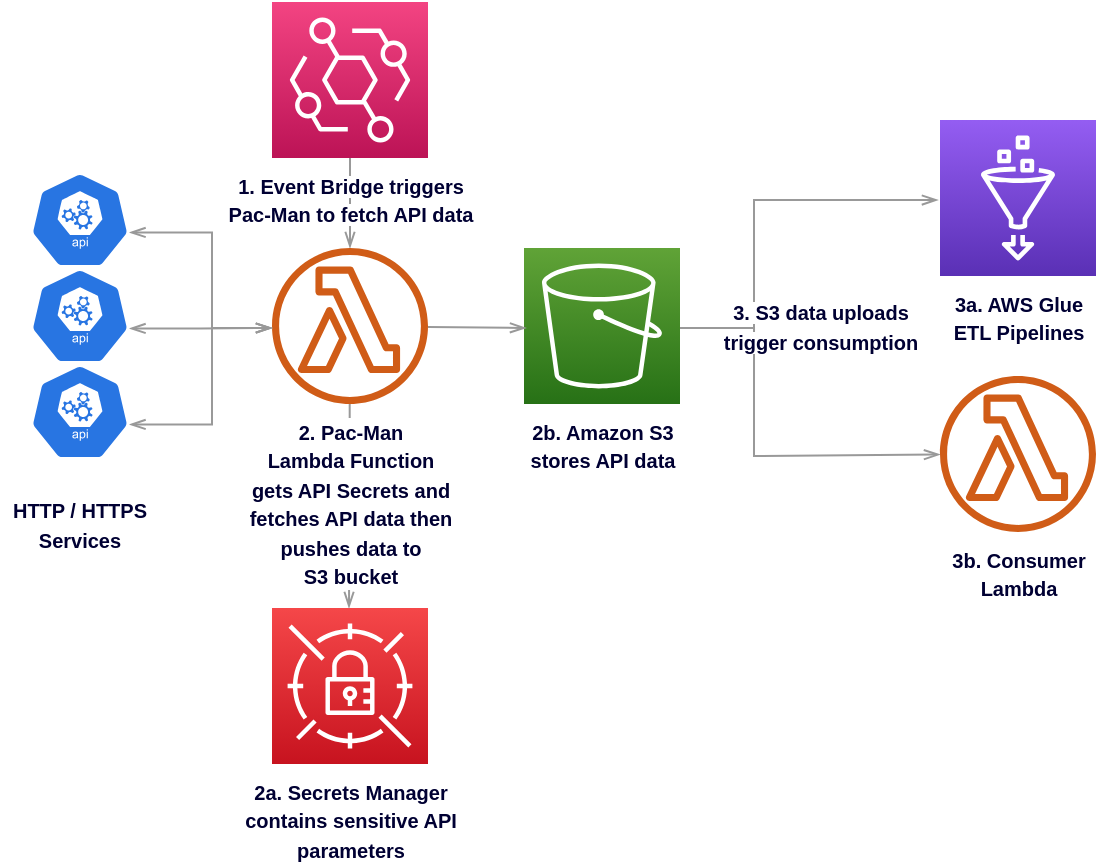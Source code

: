 <mxfile version="14.1.8" type="device"><diagram id="Ht1M8jgEwFfnCIfOTk4-" name="components"><mxGraphModel dx="1422" dy="843" grid="1" gridSize="10" guides="1" tooltips="1" connect="1" arrows="1" fold="1" page="1" pageScale="1" pageWidth="1169" pageHeight="827" math="0" shadow="0"><root><mxCell id="0"/><mxCell id="1" parent="0"/><mxCell id="Qfcnn6vEjLuuotBYiISL-20" value="" style="endArrow=openThin;html=1;strokeColor=#999999;endFill=0;rounded=0;" edge="1" parent="1" target="Qfcnn6vEjLuuotBYiISL-10"><mxGeometry width="50" height="50" relative="1" as="geometry"><mxPoint x="502.01" y="403" as="sourcePoint"/><mxPoint x="572" y="473" as="targetPoint"/><Array as="points"><mxPoint x="542.01" y="403"/><mxPoint x="542" y="467"/></Array></mxGeometry></mxCell><mxCell id="Qfcnn6vEjLuuotBYiISL-19" value="" style="endArrow=openThin;html=1;strokeColor=#999999;endFill=0;entryX=-0.013;entryY=0.513;entryDx=0;entryDy=0;entryPerimeter=0;rounded=0;" edge="1" parent="1" target="UEzPUAAOIrF-is8g5C7q-117"><mxGeometry width="50" height="50" relative="1" as="geometry"><mxPoint x="502" y="403" as="sourcePoint"/><mxPoint x="438.014" y="413.014" as="targetPoint"/><Array as="points"><mxPoint x="542" y="403"/><mxPoint x="542" y="339"/></Array></mxGeometry></mxCell><mxCell id="Qfcnn6vEjLuuotBYiISL-16" value="" style="endArrow=openThin;html=1;strokeColor=#999999;endFill=0;" edge="1" parent="1" source="Qfcnn6vEjLuuotBYiISL-8" target="UEzPUAAOIrF-is8g5C7q-115"><mxGeometry width="50" height="50" relative="1" as="geometry"><mxPoint x="431" y="333" as="sourcePoint"/><mxPoint x="481" y="283" as="targetPoint"/></mxGeometry></mxCell><mxCell id="Qfcnn6vEjLuuotBYiISL-17" value="" style="endArrow=openThin;html=1;strokeColor=#999999;endFill=0;" edge="1" parent="1" source="UEzPUAAOIrF-is8g5C7q-115"><mxGeometry width="50" height="50" relative="1" as="geometry"><mxPoint x="339.5" y="498" as="sourcePoint"/><mxPoint x="339.5" y="543" as="targetPoint"/></mxGeometry></mxCell><mxCell id="UEzPUAAOIrF-is8g5C7q-115" value="&lt;font style=&quot;font-size: 10px ; background-color: rgb(255 , 255 , 255)&quot; color=&quot;#000033&quot;&gt;&lt;b&gt;2. Pac-Man&lt;br&gt;Lambda Function&lt;br&gt;gets API Secrets and&lt;br&gt;fetches API data then&lt;br&gt;pushes data to&lt;br&gt;S3 bucket&lt;/b&gt;&lt;/font&gt;" style="outlineConnect=0;fontColor=#232F3E;gradientColor=none;fillColor=#D05C17;strokeColor=none;dashed=0;verticalLabelPosition=bottom;verticalAlign=top;align=center;html=1;fontSize=12;fontStyle=0;aspect=fixed;pointerEvents=1;shape=mxgraph.aws4.lambda_function;labelBackgroundColor=#ffffff;" parent="1" vertex="1"><mxGeometry x="301" y="363" width="78" height="78" as="geometry"/></mxCell><mxCell id="UEzPUAAOIrF-is8g5C7q-116" value="&lt;font style=&quot;font-size: 10px&quot; color=&quot;#000033&quot;&gt;&lt;b&gt;2b. Amazon S3&lt;br&gt;stores API data&lt;/b&gt;&lt;br&gt;&lt;/font&gt;" style="outlineConnect=0;fontColor=#232F3E;gradientColor=#60A337;gradientDirection=north;fillColor=#277116;strokeColor=#ffffff;dashed=0;verticalLabelPosition=bottom;verticalAlign=top;align=center;html=1;fontSize=12;fontStyle=0;aspect=fixed;shape=mxgraph.aws4.resourceIcon;resIcon=mxgraph.aws4.s3;labelBackgroundColor=#ffffff;" parent="1" vertex="1"><mxGeometry x="427.0" y="363" width="78" height="78" as="geometry"/></mxCell><mxCell id="UEzPUAAOIrF-is8g5C7q-117" value="&lt;font style=&quot;font-size: 10px&quot; color=&quot;#000033&quot;&gt;&lt;b&gt;3a. AWS Glue&lt;br&gt;ETL Pipelines&lt;/b&gt;&lt;/font&gt;" style="outlineConnect=0;fontColor=#232F3E;gradientColor=#945DF2;gradientDirection=north;fillColor=#5A30B5;strokeColor=#ffffff;dashed=0;verticalLabelPosition=bottom;verticalAlign=top;align=center;html=1;fontSize=12;fontStyle=0;aspect=fixed;shape=mxgraph.aws4.resourceIcon;resIcon=mxgraph.aws4.glue;labelBackgroundColor=#ffffff;" parent="1" vertex="1"><mxGeometry x="635.0" y="299" width="78" height="78" as="geometry"/></mxCell><mxCell id="Qfcnn6vEjLuuotBYiISL-12" style="edgeStyle=orthogonalEdgeStyle;rounded=0;orthogonalLoop=1;jettySize=auto;html=1;exitX=0.995;exitY=0.63;exitDx=0;exitDy=0;exitPerimeter=0;startArrow=openThin;startFill=0;endArrow=openThin;endFill=0;strokeColor=#999999;" edge="1" parent="1" source="Qfcnn6vEjLuuotBYiISL-5" target="UEzPUAAOIrF-is8g5C7q-115"><mxGeometry relative="1" as="geometry"><Array as="points"><mxPoint x="271" y="355"/><mxPoint x="271" y="403"/></Array></mxGeometry></mxCell><mxCell id="Qfcnn6vEjLuuotBYiISL-5" value="" style="html=1;dashed=0;whitespace=wrap;fillColor=#2875E2;strokeColor=#ffffff;points=[[0.005,0.63,0],[0.1,0.2,0],[0.9,0.2,0],[0.5,0,0],[0.995,0.63,0],[0.72,0.99,0],[0.5,1,0],[0.28,0.99,0]];shape=mxgraph.kubernetes.icon;prIcon=api" vertex="1" parent="1"><mxGeometry x="180" y="325" width="50" height="48" as="geometry"/></mxCell><mxCell id="Qfcnn6vEjLuuotBYiISL-13" style="edgeStyle=orthogonalEdgeStyle;rounded=0;orthogonalLoop=1;jettySize=auto;html=1;exitX=0.995;exitY=0.63;exitDx=0;exitDy=0;exitPerimeter=0;startArrow=openThin;startFill=0;endArrow=openThin;endFill=0;strokeColor=#999999;" edge="1" parent="1" source="Qfcnn6vEjLuuotBYiISL-6"><mxGeometry relative="1" as="geometry"><mxPoint x="301" y="403" as="targetPoint"/></mxGeometry></mxCell><mxCell id="Qfcnn6vEjLuuotBYiISL-6" value="" style="html=1;dashed=0;whitespace=wrap;fillColor=#2875E2;strokeColor=#ffffff;points=[[0.005,0.63,0],[0.1,0.2,0],[0.9,0.2,0],[0.5,0,0],[0.995,0.63,0],[0.72,0.99,0],[0.5,1,0],[0.28,0.99,0]];shape=mxgraph.kubernetes.icon;prIcon=api" vertex="1" parent="1"><mxGeometry x="180" y="373" width="50" height="48" as="geometry"/></mxCell><mxCell id="Qfcnn6vEjLuuotBYiISL-14" style="edgeStyle=orthogonalEdgeStyle;rounded=0;orthogonalLoop=1;jettySize=auto;html=1;exitX=0.995;exitY=0.63;exitDx=0;exitDy=0;exitPerimeter=0;startArrow=openThin;startFill=0;endArrow=openThin;endFill=0;strokeColor=#999999;" edge="1" parent="1" source="Qfcnn6vEjLuuotBYiISL-7"><mxGeometry relative="1" as="geometry"><mxPoint x="301" y="403" as="targetPoint"/><Array as="points"><mxPoint x="271" y="451"/><mxPoint x="271" y="403"/></Array></mxGeometry></mxCell><mxCell id="Qfcnn6vEjLuuotBYiISL-7" value="" style="html=1;dashed=0;whitespace=wrap;fillColor=#2875E2;strokeColor=#ffffff;points=[[0.005,0.63,0],[0.1,0.2,0],[0.9,0.2,0],[0.5,0,0],[0.995,0.63,0],[0.72,0.99,0],[0.5,1,0],[0.28,0.99,0]];shape=mxgraph.kubernetes.icon;prIcon=api" vertex="1" parent="1"><mxGeometry x="180" y="421" width="50" height="48" as="geometry"/></mxCell><mxCell id="Qfcnn6vEjLuuotBYiISL-8" value="&lt;font style=&quot;font-size: 10px ; background-color: rgb(255 , 255 , 255)&quot; color=&quot;#000033&quot;&gt;&lt;b&gt;1. Event Bridge triggers&lt;br&gt;Pac-Man to fetch API data&lt;/b&gt;&lt;/font&gt;" style="outlineConnect=0;fontColor=#232F3E;gradientColor=#F34482;gradientDirection=north;fillColor=#BC1356;strokeColor=#ffffff;dashed=0;verticalLabelPosition=bottom;verticalAlign=top;align=center;html=1;fontSize=12;fontStyle=0;aspect=fixed;shape=mxgraph.aws4.resourceIcon;resIcon=mxgraph.aws4.eventbridge;" vertex="1" parent="1"><mxGeometry x="301" y="240" width="78" height="78" as="geometry"/></mxCell><mxCell id="Qfcnn6vEjLuuotBYiISL-9" value="&lt;font style=&quot;font-size: 10px&quot; color=&quot;#000033&quot;&gt;&lt;b&gt;2a. Secrets Manager&lt;br&gt;contains sensitive API&lt;br&gt;parameters&lt;/b&gt;&lt;br&gt;&lt;/font&gt;" style="outlineConnect=0;fontColor=#232F3E;gradientColor=#F54749;gradientDirection=north;fillColor=#C7131F;strokeColor=#ffffff;dashed=0;verticalLabelPosition=bottom;verticalAlign=top;align=center;html=1;fontSize=12;fontStyle=0;aspect=fixed;shape=mxgraph.aws4.resourceIcon;resIcon=mxgraph.aws4.secrets_manager;" vertex="1" parent="1"><mxGeometry x="301" y="543" width="78" height="78" as="geometry"/></mxCell><mxCell id="Qfcnn6vEjLuuotBYiISL-10" value="&lt;font style=&quot;font-size: 10px&quot; color=&quot;#000033&quot;&gt;&lt;b&gt;3b. Consumer&lt;br&gt;Lambda&lt;/b&gt;&lt;/font&gt;" style="outlineConnect=0;fontColor=#232F3E;gradientColor=none;fillColor=#D05C17;strokeColor=none;dashed=0;verticalLabelPosition=bottom;verticalAlign=top;align=center;html=1;fontSize=12;fontStyle=0;aspect=fixed;pointerEvents=1;shape=mxgraph.aws4.lambda_function;labelBackgroundColor=#ffffff;" vertex="1" parent="1"><mxGeometry x="635" y="427" width="78" height="78" as="geometry"/></mxCell><mxCell id="Qfcnn6vEjLuuotBYiISL-18" value="" style="endArrow=openThin;html=1;strokeColor=#999999;endFill=0;entryX=0.013;entryY=0.513;entryDx=0;entryDy=0;entryPerimeter=0;" edge="1" parent="1" source="UEzPUAAOIrF-is8g5C7q-115" target="UEzPUAAOIrF-is8g5C7q-116"><mxGeometry width="50" height="50" relative="1" as="geometry"><mxPoint x="349.862" y="451" as="sourcePoint"/><mxPoint x="349.5" y="553" as="targetPoint"/></mxGeometry></mxCell><mxCell id="Qfcnn6vEjLuuotBYiISL-22" value="&lt;font style=&quot;font-size: 10px ; background-color: rgb(255 , 255 , 255)&quot; color=&quot;#000033&quot;&gt;&lt;b&gt;3. S3 data uploads trigger consumption&lt;/b&gt;&lt;/font&gt;" style="text;html=1;strokeColor=none;fillColor=none;align=center;verticalAlign=middle;whiteSpace=wrap;rounded=0;" vertex="1" parent="1"><mxGeometry x="522" y="381" width="107" height="42" as="geometry"/></mxCell><mxCell id="Qfcnn6vEjLuuotBYiISL-26" value="&lt;font style=&quot;font-size: 10px ; background-color: rgb(255 , 255 , 255)&quot; color=&quot;#000033&quot;&gt;&lt;b&gt;HTTP / HTTPS&lt;br&gt;Services&lt;br&gt;&lt;/b&gt;&lt;/font&gt;" style="text;html=1;strokeColor=none;fillColor=none;align=center;verticalAlign=middle;whiteSpace=wrap;rounded=0;" vertex="1" parent="1"><mxGeometry x="165" y="480" width="80" height="42" as="geometry"/></mxCell></root></mxGraphModel></diagram></mxfile>